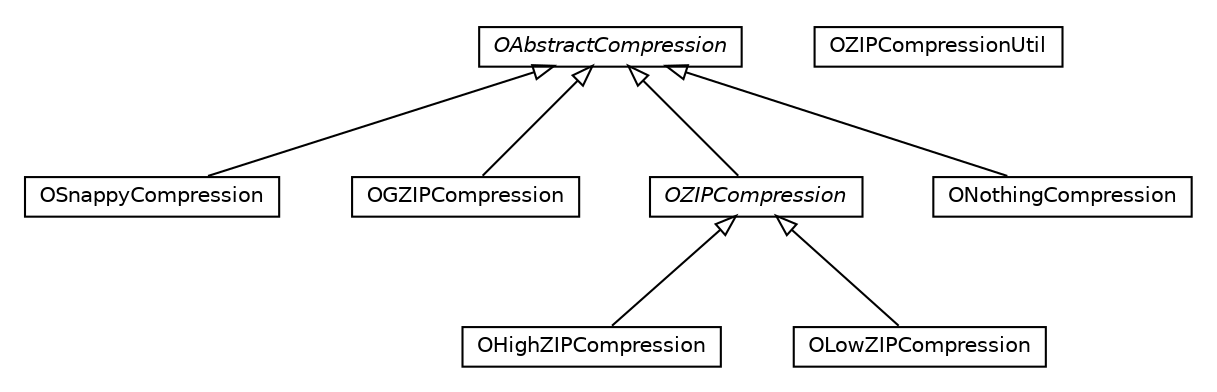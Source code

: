 #!/usr/local/bin/dot
#
# Class diagram 
# Generated by UMLGraph version R5_6-24-gf6e263 (http://www.umlgraph.org/)
#

digraph G {
	edge [fontname="Helvetica",fontsize=10,labelfontname="Helvetica",labelfontsize=10];
	node [fontname="Helvetica",fontsize=10,shape=plaintext];
	nodesep=0.25;
	ranksep=0.5;
	// com.orientechnologies.orient.core.compression.impl.OSnappyCompression
	c247135 [label=<<table title="com.orientechnologies.orient.core.compression.impl.OSnappyCompression" border="0" cellborder="1" cellspacing="0" cellpadding="2" port="p" href="./OSnappyCompression.html">
		<tr><td><table border="0" cellspacing="0" cellpadding="1">
<tr><td align="center" balign="center"> OSnappyCompression </td></tr>
		</table></td></tr>
		</table>>, URL="./OSnappyCompression.html", fontname="Helvetica", fontcolor="black", fontsize=10.0];
	// com.orientechnologies.orient.core.compression.impl.OGZIPCompression
	c247136 [label=<<table title="com.orientechnologies.orient.core.compression.impl.OGZIPCompression" border="0" cellborder="1" cellspacing="0" cellpadding="2" port="p" href="./OGZIPCompression.html">
		<tr><td><table border="0" cellspacing="0" cellpadding="1">
<tr><td align="center" balign="center"> OGZIPCompression </td></tr>
		</table></td></tr>
		</table>>, URL="./OGZIPCompression.html", fontname="Helvetica", fontcolor="black", fontsize=10.0];
	// com.orientechnologies.orient.core.compression.impl.OZIPCompressionUtil
	c247137 [label=<<table title="com.orientechnologies.orient.core.compression.impl.OZIPCompressionUtil" border="0" cellborder="1" cellspacing="0" cellpadding="2" port="p" href="./OZIPCompressionUtil.html">
		<tr><td><table border="0" cellspacing="0" cellpadding="1">
<tr><td align="center" balign="center"> OZIPCompressionUtil </td></tr>
		</table></td></tr>
		</table>>, URL="./OZIPCompressionUtil.html", fontname="Helvetica", fontcolor="black", fontsize=10.0];
	// com.orientechnologies.orient.core.compression.impl.OZIPCompression
	c247138 [label=<<table title="com.orientechnologies.orient.core.compression.impl.OZIPCompression" border="0" cellborder="1" cellspacing="0" cellpadding="2" port="p" href="./OZIPCompression.html">
		<tr><td><table border="0" cellspacing="0" cellpadding="1">
<tr><td align="center" balign="center"><font face="Helvetica-Oblique"> OZIPCompression </font></td></tr>
		</table></td></tr>
		</table>>, URL="./OZIPCompression.html", fontname="Helvetica", fontcolor="black", fontsize=10.0];
	// com.orientechnologies.orient.core.compression.impl.OHighZIPCompression
	c247139 [label=<<table title="com.orientechnologies.orient.core.compression.impl.OHighZIPCompression" border="0" cellborder="1" cellspacing="0" cellpadding="2" port="p" href="./OHighZIPCompression.html">
		<tr><td><table border="0" cellspacing="0" cellpadding="1">
<tr><td align="center" balign="center"> OHighZIPCompression </td></tr>
		</table></td></tr>
		</table>>, URL="./OHighZIPCompression.html", fontname="Helvetica", fontcolor="black", fontsize=10.0];
	// com.orientechnologies.orient.core.compression.impl.OLowZIPCompression
	c247140 [label=<<table title="com.orientechnologies.orient.core.compression.impl.OLowZIPCompression" border="0" cellborder="1" cellspacing="0" cellpadding="2" port="p" href="./OLowZIPCompression.html">
		<tr><td><table border="0" cellspacing="0" cellpadding="1">
<tr><td align="center" balign="center"> OLowZIPCompression </td></tr>
		</table></td></tr>
		</table>>, URL="./OLowZIPCompression.html", fontname="Helvetica", fontcolor="black", fontsize=10.0];
	// com.orientechnologies.orient.core.compression.impl.OAbstractCompression
	c247141 [label=<<table title="com.orientechnologies.orient.core.compression.impl.OAbstractCompression" border="0" cellborder="1" cellspacing="0" cellpadding="2" port="p" href="./OAbstractCompression.html">
		<tr><td><table border="0" cellspacing="0" cellpadding="1">
<tr><td align="center" balign="center"><font face="Helvetica-Oblique"> OAbstractCompression </font></td></tr>
		</table></td></tr>
		</table>>, URL="./OAbstractCompression.html", fontname="Helvetica", fontcolor="black", fontsize=10.0];
	// com.orientechnologies.orient.core.compression.impl.ONothingCompression
	c247142 [label=<<table title="com.orientechnologies.orient.core.compression.impl.ONothingCompression" border="0" cellborder="1" cellspacing="0" cellpadding="2" port="p" href="./ONothingCompression.html">
		<tr><td><table border="0" cellspacing="0" cellpadding="1">
<tr><td align="center" balign="center"> ONothingCompression </td></tr>
		</table></td></tr>
		</table>>, URL="./ONothingCompression.html", fontname="Helvetica", fontcolor="black", fontsize=10.0];
	//com.orientechnologies.orient.core.compression.impl.OSnappyCompression extends com.orientechnologies.orient.core.compression.impl.OAbstractCompression
	c247141:p -> c247135:p [dir=back,arrowtail=empty];
	//com.orientechnologies.orient.core.compression.impl.OGZIPCompression extends com.orientechnologies.orient.core.compression.impl.OAbstractCompression
	c247141:p -> c247136:p [dir=back,arrowtail=empty];
	//com.orientechnologies.orient.core.compression.impl.OZIPCompression extends com.orientechnologies.orient.core.compression.impl.OAbstractCompression
	c247141:p -> c247138:p [dir=back,arrowtail=empty];
	//com.orientechnologies.orient.core.compression.impl.OHighZIPCompression extends com.orientechnologies.orient.core.compression.impl.OZIPCompression
	c247138:p -> c247139:p [dir=back,arrowtail=empty];
	//com.orientechnologies.orient.core.compression.impl.OLowZIPCompression extends com.orientechnologies.orient.core.compression.impl.OZIPCompression
	c247138:p -> c247140:p [dir=back,arrowtail=empty];
	//com.orientechnologies.orient.core.compression.impl.ONothingCompression extends com.orientechnologies.orient.core.compression.impl.OAbstractCompression
	c247141:p -> c247142:p [dir=back,arrowtail=empty];
}


